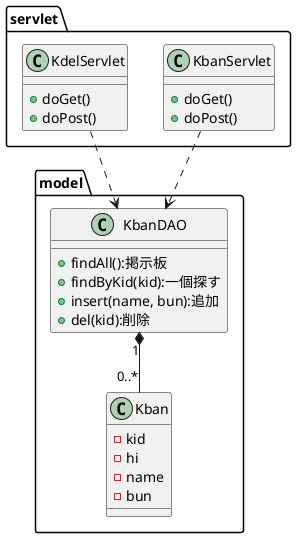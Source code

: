 @startuml
package servlet{
	class KbanServlet{
		+doGet()
		+doPost()
	}
	class KdelServlet{
		+doGet()
		+doPost()
	}
}
package model{
	class Kban{
		-kid
		-hi
		-name
		-bun
	}
	class KbanDAO{
		+findAll():掲示板
		+findByKid(kid):一個探す
		+insert(name, bun):追加
		+del(kid):削除
	}
KbanServlet..>KbanDAO
KdelServlet..>KbanDAO
KbanDAO "1" *-- "0..*" Kban
@enduml